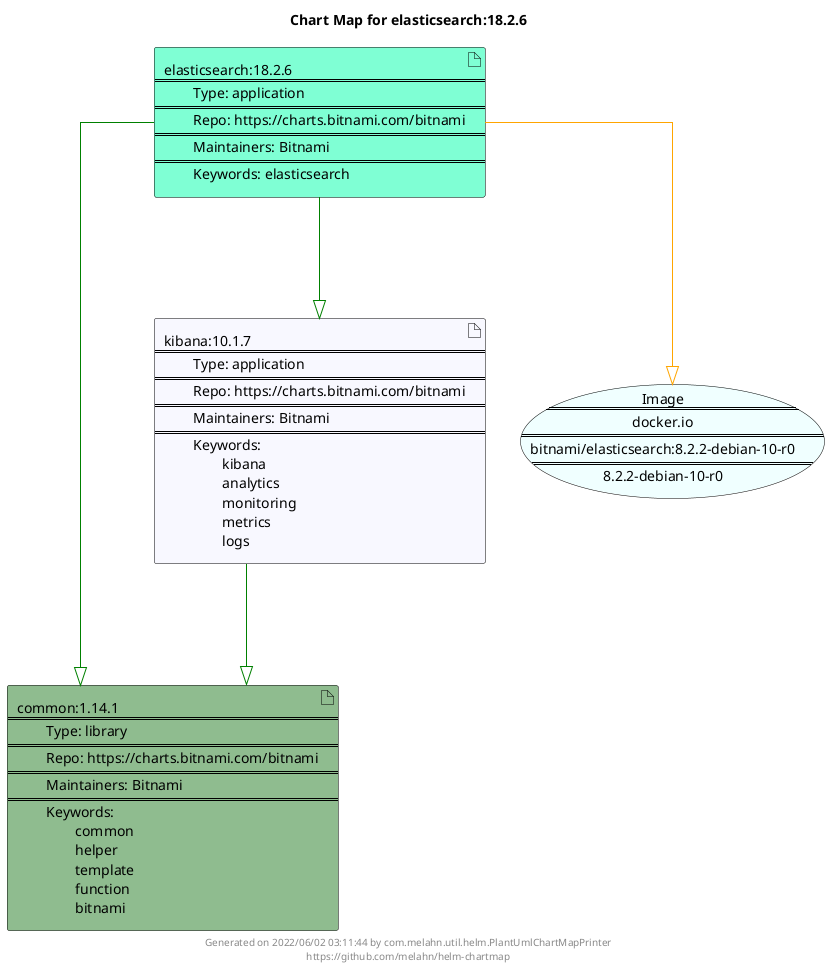 @startuml
skinparam linetype ortho
skinparam backgroundColor white
skinparam usecaseBorderColor black
skinparam usecaseArrowColor LightSlateGray
skinparam artifactBorderColor black
skinparam artifactArrowColor LightSlateGray

title Chart Map for elasticsearch:18.2.6

'There are 3 referenced Helm Charts
artifact "common:1.14.1\n====\n\tType: library\n====\n\tRepo: https://charts.bitnami.com/bitnami\n====\n\tMaintainers: Bitnami\n====\n\tKeywords: \n\t\tcommon\n\t\thelper\n\t\ttemplate\n\t\tfunction\n\t\tbitnami" as common_1_14_1 #DarkSeaGreen
artifact "kibana:10.1.7\n====\n\tType: application\n====\n\tRepo: https://charts.bitnami.com/bitnami\n====\n\tMaintainers: Bitnami\n====\n\tKeywords: \n\t\tkibana\n\t\tanalytics\n\t\tmonitoring\n\t\tmetrics\n\t\tlogs" as kibana_10_1_7 #GhostWhite
artifact "elasticsearch:18.2.6\n====\n\tType: application\n====\n\tRepo: https://charts.bitnami.com/bitnami\n====\n\tMaintainers: Bitnami\n====\n\tKeywords: elasticsearch" as elasticsearch_18_2_6 #Aquamarine

'There is one referenced Docker Image
usecase "Image\n====\ndocker.io\n====\nbitnami/elasticsearch:8.2.2-debian-10-r0\n====\n8.2.2-debian-10-r0" as docker_io_bitnami_elasticsearch_8_2_2_debian_10_r0 #Azure

'Chart Dependencies
elasticsearch_18_2_6--[#green]-|>kibana_10_1_7
kibana_10_1_7--[#green]-|>common_1_14_1
elasticsearch_18_2_6--[#green]-|>common_1_14_1
elasticsearch_18_2_6--[#orange]-|>docker_io_bitnami_elasticsearch_8_2_2_debian_10_r0

center footer Generated on 2022/06/02 03:11:44 by com.melahn.util.helm.PlantUmlChartMapPrinter\nhttps://github.com/melahn/helm-chartmap
@enduml
